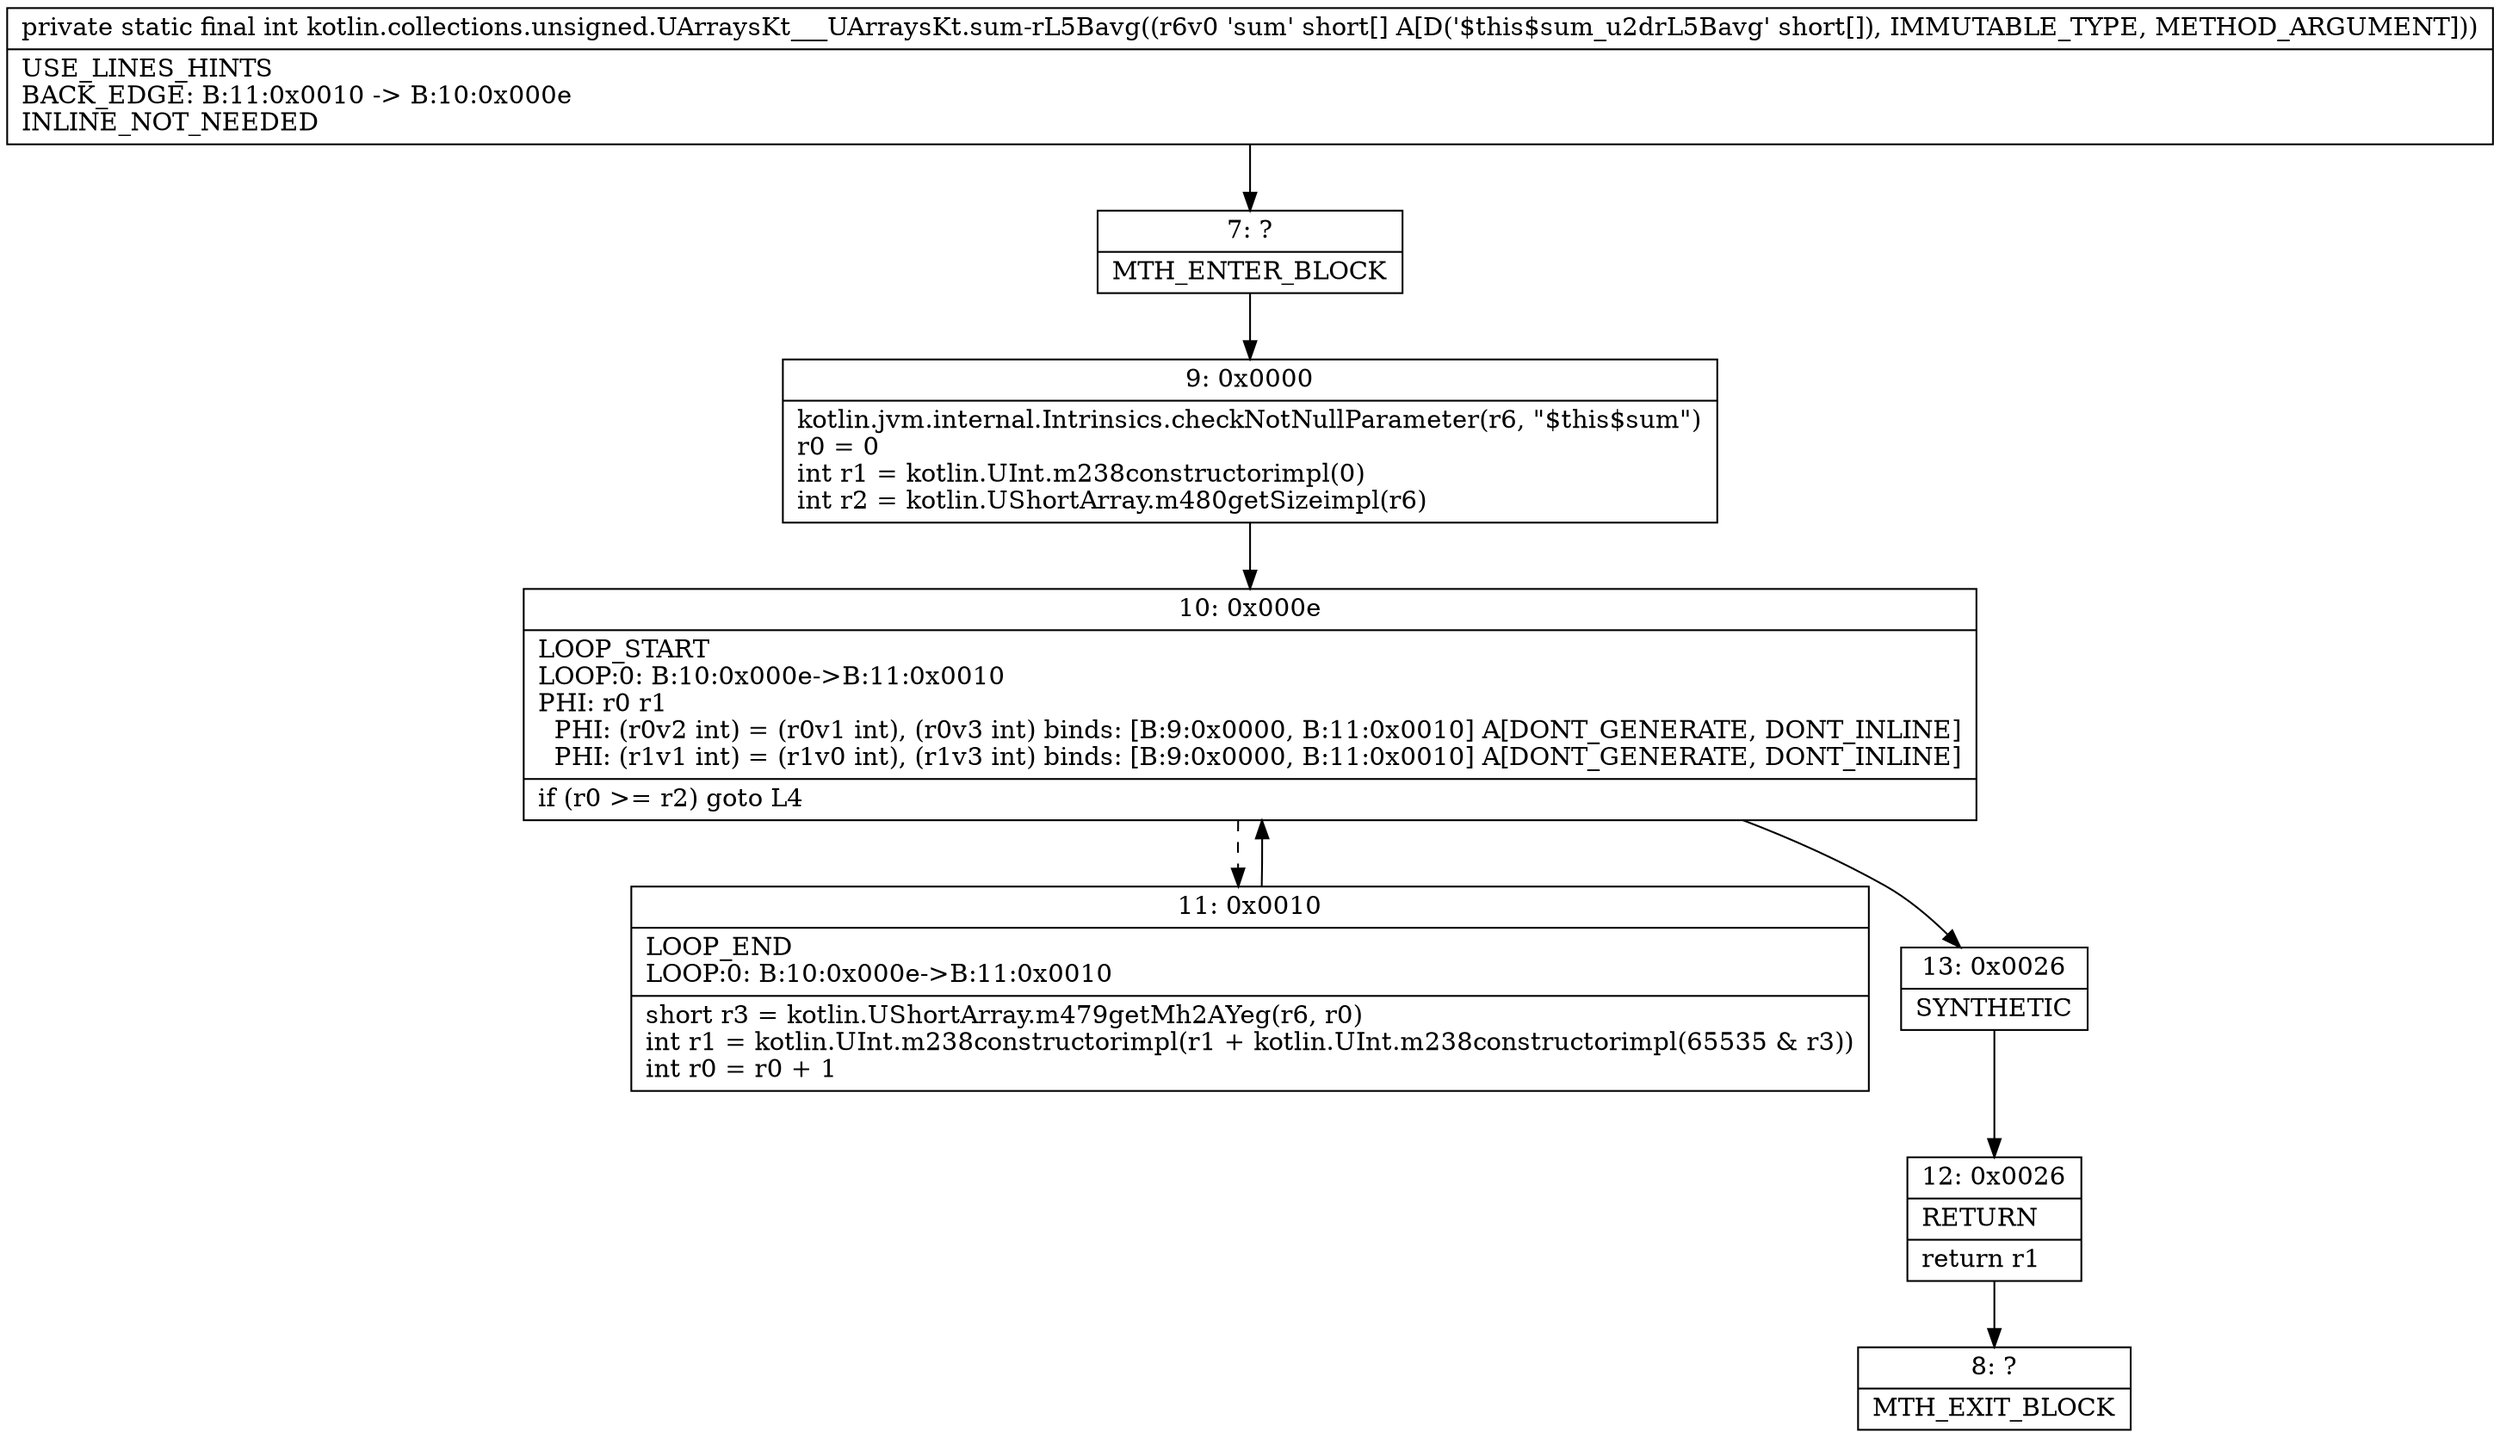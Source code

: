 digraph "CFG forkotlin.collections.unsigned.UArraysKt___UArraysKt.sum\-rL5Bavg([S)I" {
Node_7 [shape=record,label="{7\:\ ?|MTH_ENTER_BLOCK\l}"];
Node_9 [shape=record,label="{9\:\ 0x0000|kotlin.jvm.internal.Intrinsics.checkNotNullParameter(r6, \"$this$sum\")\lr0 = 0\lint r1 = kotlin.UInt.m238constructorimpl(0)\lint r2 = kotlin.UShortArray.m480getSizeimpl(r6)\l}"];
Node_10 [shape=record,label="{10\:\ 0x000e|LOOP_START\lLOOP:0: B:10:0x000e\-\>B:11:0x0010\lPHI: r0 r1 \l  PHI: (r0v2 int) = (r0v1 int), (r0v3 int) binds: [B:9:0x0000, B:11:0x0010] A[DONT_GENERATE, DONT_INLINE]\l  PHI: (r1v1 int) = (r1v0 int), (r1v3 int) binds: [B:9:0x0000, B:11:0x0010] A[DONT_GENERATE, DONT_INLINE]\l|if (r0 \>= r2) goto L4\l}"];
Node_11 [shape=record,label="{11\:\ 0x0010|LOOP_END\lLOOP:0: B:10:0x000e\-\>B:11:0x0010\l|short r3 = kotlin.UShortArray.m479getMh2AYeg(r6, r0)\lint r1 = kotlin.UInt.m238constructorimpl(r1 + kotlin.UInt.m238constructorimpl(65535 & r3))\lint r0 = r0 + 1\l}"];
Node_13 [shape=record,label="{13\:\ 0x0026|SYNTHETIC\l}"];
Node_12 [shape=record,label="{12\:\ 0x0026|RETURN\l|return r1\l}"];
Node_8 [shape=record,label="{8\:\ ?|MTH_EXIT_BLOCK\l}"];
MethodNode[shape=record,label="{private static final int kotlin.collections.unsigned.UArraysKt___UArraysKt.sum\-rL5Bavg((r6v0 'sum' short[] A[D('$this$sum_u2drL5Bavg' short[]), IMMUTABLE_TYPE, METHOD_ARGUMENT]))  | USE_LINES_HINTS\lBACK_EDGE: B:11:0x0010 \-\> B:10:0x000e\lINLINE_NOT_NEEDED\l}"];
MethodNode -> Node_7;Node_7 -> Node_9;
Node_9 -> Node_10;
Node_10 -> Node_11[style=dashed];
Node_10 -> Node_13;
Node_11 -> Node_10;
Node_13 -> Node_12;
Node_12 -> Node_8;
}

